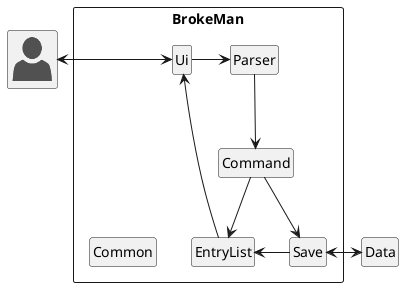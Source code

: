 @startuml
!include <office/Users/user>
hide circle
hide member



Package "BrokeMan"<<Rectangle>>{
    class Ui
    class Command
    class Parser
    class Save
    class EntryList
    class Common
}

class "<$user>" as User

User <-> Ui
Ui -> Parser
Parser --> Command
Command --> EntryList
Command -right-> Save
Save <-> Data
Save -left> EntryList
EntryList -> Ui
EntryList -left[hidden]> Common


@enduml